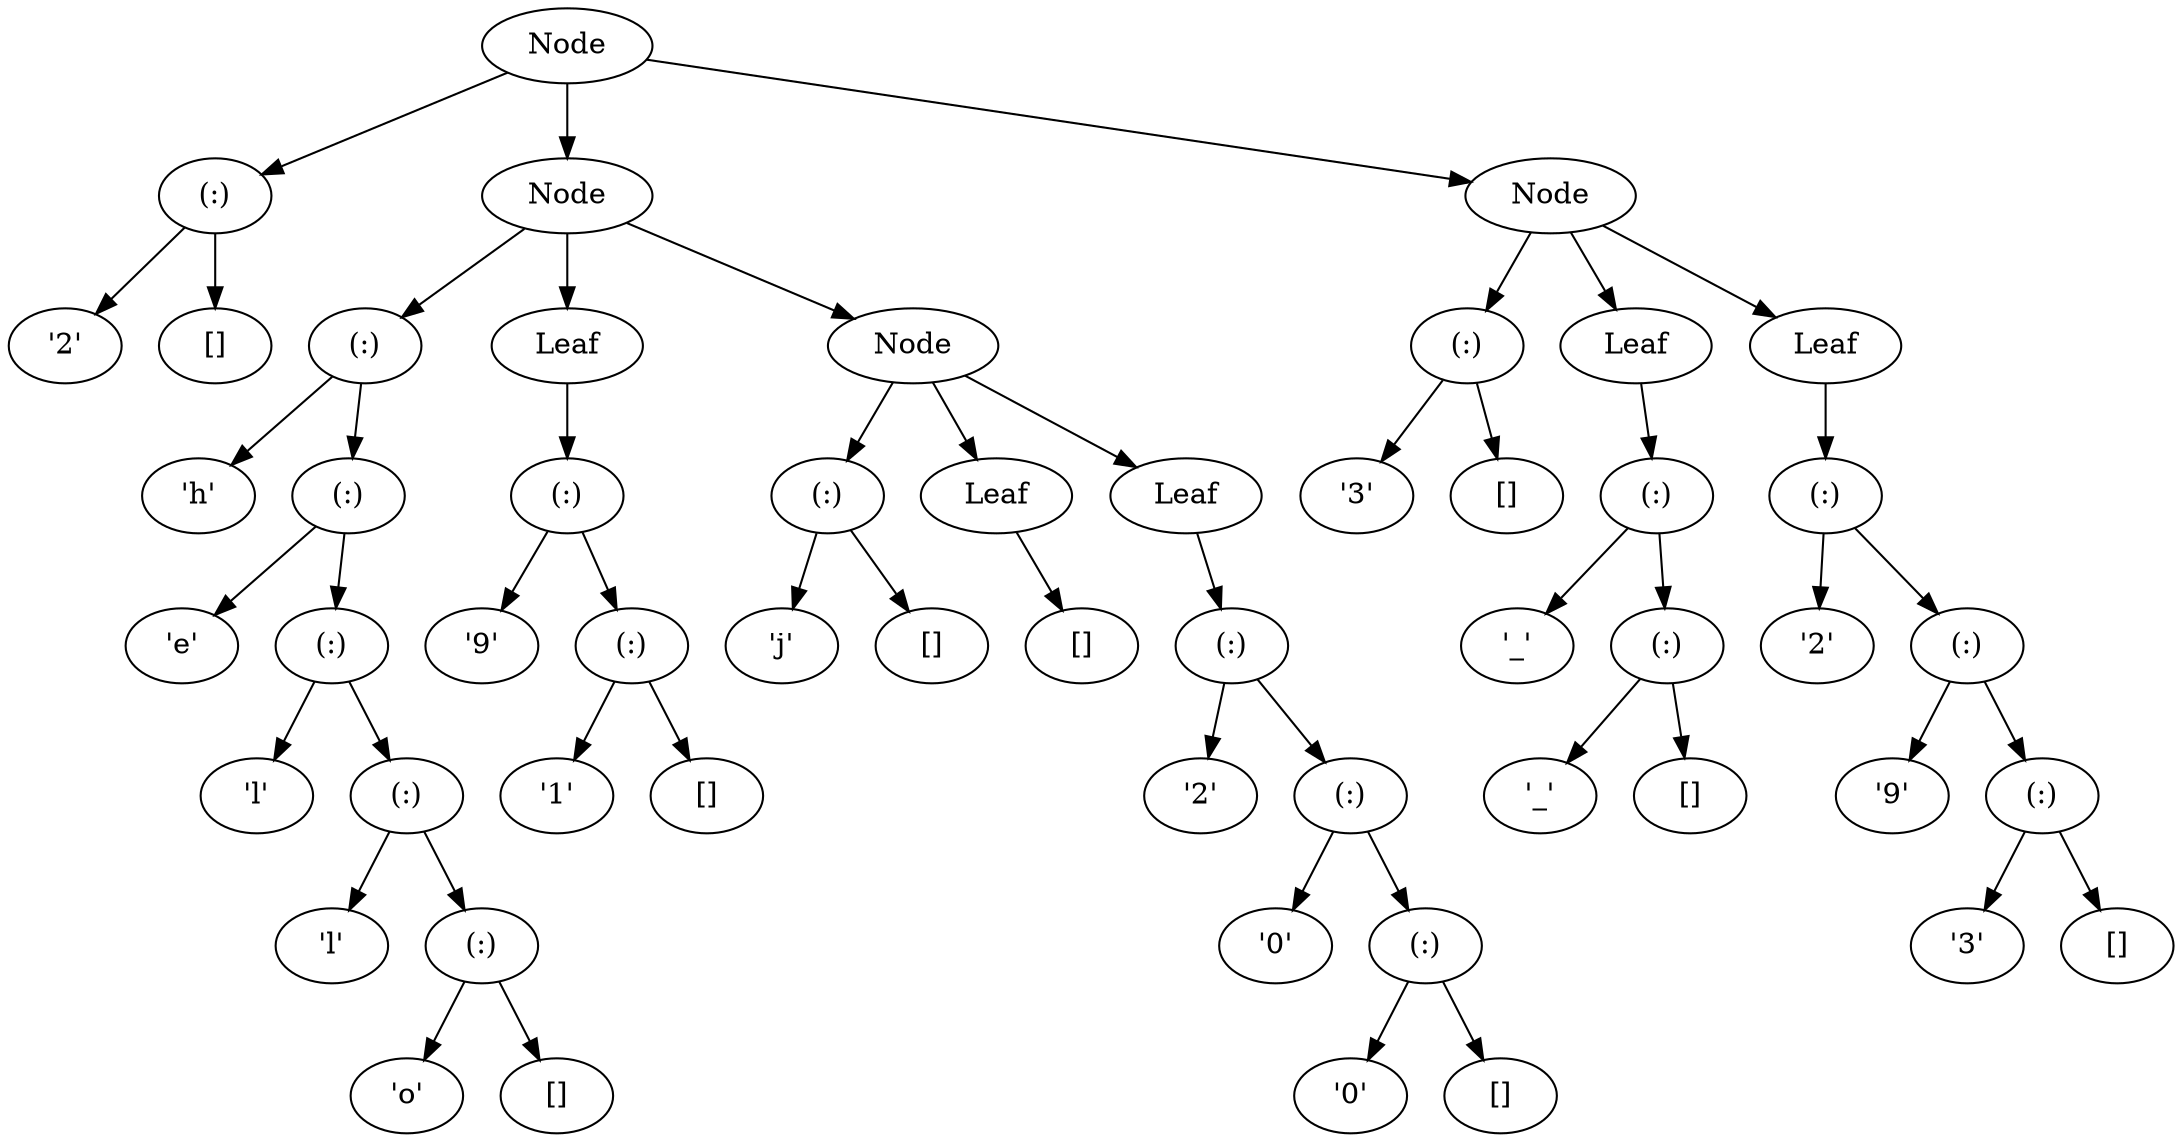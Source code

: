 digraph "" {
  "1" [label=" Node "];
  "1" -> "1.1" [];
  "1" -> "1.2" [];
  "1" -> "1.3" [];
  "1.1" [label=" (:) "];
  "1.1" -> "1.1.1" [];
  "1.1" -> "1.1.2" [];
  "1.1.1" [label=" '2' "];
  "1.1.2" [label=" [] "];
  "1.2" [label=" Node "];
  "1.2" -> "1.2.1" [];
  "1.2" -> "1.2.2" [];
  "1.2" -> "1.2.3" [];
  "1.2.1" [label=" (:) "];
  "1.2.1" -> "1.2.1.1" [];
  "1.2.1" -> "1.2.1.2" [];
  "1.2.1.1" [label=" 'h' "];
  "1.2.1.2" [label=" (:) "];
  "1.2.1.2" -> "1.2.1.2.1" [];
  "1.2.1.2" -> "1.2.1.2.2" [];
  "1.2.1.2.1" [label=" 'e' "];
  "1.2.1.2.2" [label=" (:) "];
  "1.2.1.2.2" -> "1.2.1.2.2.1" [];
  "1.2.1.2.2" -> "1.2.1.2.2.2" [];
  "1.2.1.2.2.1" [label=" 'l' "];
  "1.2.1.2.2.2" [label=" (:) "];
  "1.2.1.2.2.2" -> "1.2.1.2.2.2.1" [];
  "1.2.1.2.2.2" -> "1.2.1.2.2.2.2" [];
  "1.2.1.2.2.2.1" [label=" 'l' "];
  "1.2.1.2.2.2.2" [label=" (:) "];
  "1.2.1.2.2.2.2" -> "1.2.1.2.2.2.2.1" [];
  "1.2.1.2.2.2.2" -> "1.2.1.2.2.2.2.2" [];
  "1.2.1.2.2.2.2.1" [label=" 'o' "];
  "1.2.1.2.2.2.2.2" [label=" [] "];
  "1.2.2" [label=" Leaf "];
  "1.2.2" -> "1.2.2.1" [];
  "1.2.2.1" [label=" (:) "];
  "1.2.2.1" -> "1.2.2.1.1" [];
  "1.2.2.1" -> "1.2.2.1.2" [];
  "1.2.2.1.1" [label=" '9' "];
  "1.2.2.1.2" [label=" (:) "];
  "1.2.2.1.2" -> "1.2.2.1.2.1" [];
  "1.2.2.1.2" -> "1.2.2.1.2.2" [];
  "1.2.2.1.2.1" [label=" '1' "];
  "1.2.2.1.2.2" [label=" [] "];
  "1.2.3" [label=" Node "];
  "1.2.3" -> "1.2.3.1" [];
  "1.2.3" -> "1.2.3.2" [];
  "1.2.3" -> "1.2.3.3" [];
  "1.2.3.1" [label=" (:) "];
  "1.2.3.1" -> "1.2.3.1.1" [];
  "1.2.3.1" -> "1.2.3.1.2" [];
  "1.2.3.1.1" [label=" 'j' "];
  "1.2.3.1.2" [label=" [] "];
  "1.2.3.2" [label=" Leaf "];
  "1.2.3.2" -> "1.2.3.2.1" [];
  "1.2.3.2.1" [label=" [] "];
  "1.2.3.3" [label=" Leaf "];
  "1.2.3.3" -> "1.2.3.3.1" [];
  "1.2.3.3.1" [label=" (:) "];
  "1.2.3.3.1" -> "1.2.3.3.1.1" [];
  "1.2.3.3.1" -> "1.2.3.3.1.2" [];
  "1.2.3.3.1.1" [label=" '2' "];
  "1.2.3.3.1.2" [label=" (:) "];
  "1.2.3.3.1.2" -> "1.2.3.3.1.2.1" [];
  "1.2.3.3.1.2" -> "1.2.3.3.1.2.2" [];
  "1.2.3.3.1.2.1" [label=" '0' "];
  "1.2.3.3.1.2.2" [label=" (:) "];
  "1.2.3.3.1.2.2" -> "1.2.3.3.1.2.2.1" [];
  "1.2.3.3.1.2.2" -> "1.2.3.3.1.2.2.2" [];
  "1.2.3.3.1.2.2.1" [label=" '0' "];
  "1.2.3.3.1.2.2.2" [label=" [] "];
  "1.3" [label=" Node "];
  "1.3" -> "1.3.1" [];
  "1.3" -> "1.3.2" [];
  "1.3" -> "1.3.3" [];
  "1.3.1" [label=" (:) "];
  "1.3.1" -> "1.3.1.1" [];
  "1.3.1" -> "1.3.1.2" [];
  "1.3.1.1" [label=" '3' "];
  "1.3.1.2" [label=" [] "];
  "1.3.2" [label=" Leaf "];
  "1.3.2" -> "1.3.2.1" [];
  "1.3.2.1" [label=" (:) "];
  "1.3.2.1" -> "1.3.2.1.1" [];
  "1.3.2.1" -> "1.3.2.1.2" [];
  "1.3.2.1.1" [label=" '_' "];
  "1.3.2.1.2" [label=" (:) "];
  "1.3.2.1.2" -> "1.3.2.1.2.1" [];
  "1.3.2.1.2" -> "1.3.2.1.2.2" [];
  "1.3.2.1.2.1" [label=" '_' "];
  "1.3.2.1.2.2" [label=" [] "];
  "1.3.3" [label=" Leaf "];
  "1.3.3" -> "1.3.3.1" [];
  "1.3.3.1" [label=" (:) "];
  "1.3.3.1" -> "1.3.3.1.1" [];
  "1.3.3.1" -> "1.3.3.1.2" [];
  "1.3.3.1.1" [label=" '2' "];
  "1.3.3.1.2" [label=" (:) "];
  "1.3.3.1.2" -> "1.3.3.1.2.1" [];
  "1.3.3.1.2" -> "1.3.3.1.2.2" [];
  "1.3.3.1.2.1" [label=" '9' "];
  "1.3.3.1.2.2" [label=" (:) "];
  "1.3.3.1.2.2" -> "1.3.3.1.2.2.1" [];
  "1.3.3.1.2.2" -> "1.3.3.1.2.2.2" [];
  "1.3.3.1.2.2.1" [label=" '3' "];
  "1.3.3.1.2.2.2" [label=" [] "];
}